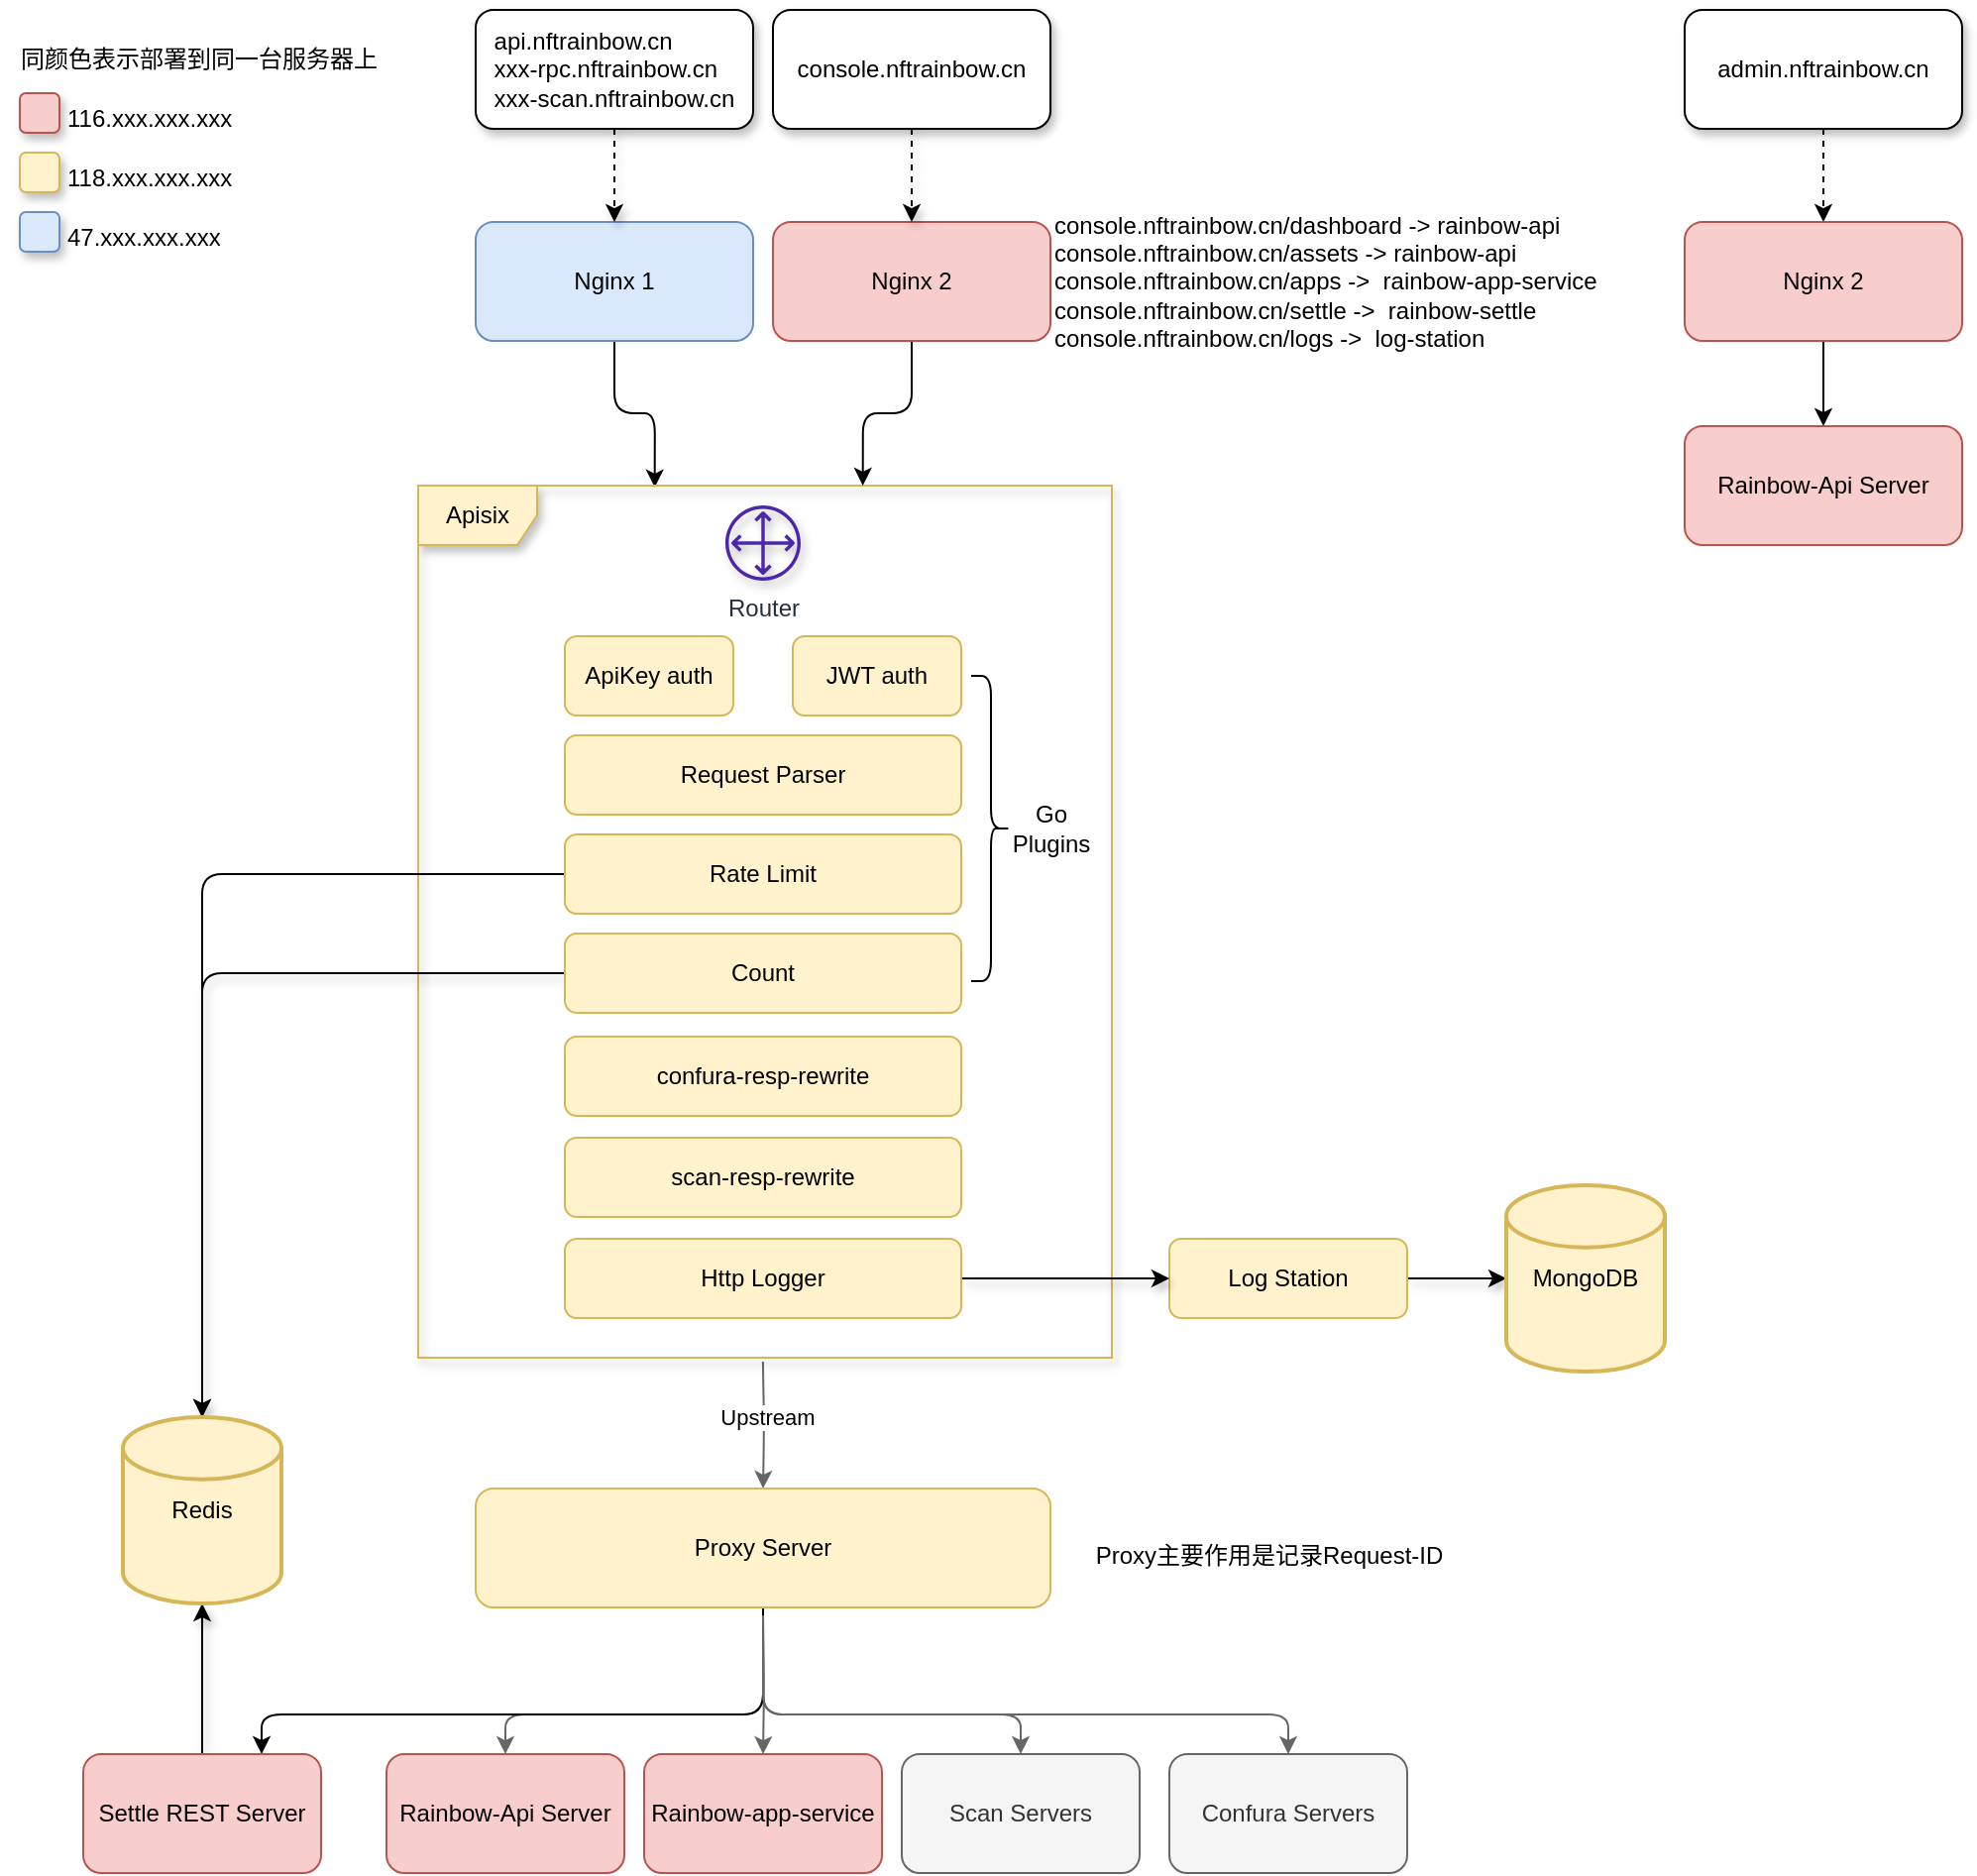 <mxfile version="20.3.0" type="device"><diagram name="Page-1" id="55a83fd1-7818-8e21-69c5-c3457e3827bb"><mxGraphModel dx="2398" dy="852" grid="1" gridSize="10" guides="1" tooltips="1" connect="1" arrows="1" fold="1" page="1" pageScale="1" pageWidth="1100" pageHeight="850" background="none" math="0" shadow="0"><root><mxCell id="0"/><mxCell id="1" parent="0"/><mxCell id="nuQPGtfvNPM84FMV8WF5-1" value="Rainbow-Api Server" style="rounded=1;whiteSpace=wrap;html=1;fillColor=#f8cecc;strokeColor=#b85450;" parent="1" vertex="1"><mxGeometry x="-895" y="880" width="120" height="60" as="geometry"/></mxCell><mxCell id="nuQPGtfvNPM84FMV8WF5-2" value="Scan Servers" style="rounded=1;whiteSpace=wrap;html=1;fillColor=#f5f5f5;strokeColor=#666666;fontColor=#333333;" parent="1" vertex="1"><mxGeometry x="-635" y="880" width="120" height="60" as="geometry"/></mxCell><mxCell id="nuQPGtfvNPM84FMV8WF5-3" value="Rainbow-app-service" style="rounded=1;whiteSpace=wrap;html=1;fillColor=#f8cecc;strokeColor=#b85450;" parent="1" vertex="1"><mxGeometry x="-765" y="880" width="120" height="60" as="geometry"/></mxCell><mxCell id="jU08gFf4cz-peAf1v_U0-10" value="" style="edgeStyle=orthogonalEdgeStyle;rounded=1;orthogonalLoop=1;jettySize=auto;html=1;fillColor=#f5f5f5;strokeColor=#666666;" parent="1" target="nuQPGtfvNPM84FMV8WF5-3" edge="1"><mxGeometry relative="1" as="geometry"><mxPoint x="-705" y="810" as="sourcePoint"/></mxGeometry></mxCell><mxCell id="jU08gFf4cz-peAf1v_U0-15" value="" style="edgeStyle=orthogonalEdgeStyle;rounded=1;orthogonalLoop=1;jettySize=auto;html=1;fillColor=#f5f5f5;strokeColor=#666666;exitX=0.497;exitY=1.005;exitDx=0;exitDy=0;exitPerimeter=0;" parent="1" target="jU08gFf4cz-peAf1v_U0-14" edge="1"><mxGeometry relative="1" as="geometry"><mxPoint x="-705.05" y="682.05" as="sourcePoint"/></mxGeometry></mxCell><mxCell id="jU08gFf4cz-peAf1v_U0-23" value="Upstream" style="edgeLabel;html=1;align=center;verticalAlign=middle;resizable=0;points=[];rounded=1;" parent="jU08gFf4cz-peAf1v_U0-15" vertex="1" connectable="0"><mxGeometry x="-0.137" y="1" relative="1" as="geometry"><mxPoint as="offset"/></mxGeometry></mxCell><mxCell id="KMPDJ-nMh-dk-6r-BHHl-4" value="" style="edgeStyle=orthogonalEdgeStyle;rounded=1;orthogonalLoop=1;jettySize=auto;html=1;entryX=0.341;entryY=0.002;entryDx=0;entryDy=0;entryPerimeter=0;" parent="1" source="jU08gFf4cz-peAf1v_U0-3" target="jU08gFf4cz-peAf1v_U0-18" edge="1"><mxGeometry relative="1" as="geometry"/></mxCell><mxCell id="jU08gFf4cz-peAf1v_U0-3" value="Nginx 1" style="rounded=1;whiteSpace=wrap;html=1;fillColor=#dae8fc;strokeColor=#6c8ebf;" parent="1" vertex="1"><mxGeometry x="-850" y="107" width="140" height="60" as="geometry"/></mxCell><mxCell id="jU08gFf4cz-peAf1v_U0-11" value="" style="edgeStyle=orthogonalEdgeStyle;rounded=1;orthogonalLoop=1;jettySize=auto;html=1;entryX=0.5;entryY=0;entryDx=0;entryDy=0;exitX=0.5;exitY=1;exitDx=0;exitDy=0;fillColor=#f5f5f5;strokeColor=#666666;" parent="1" target="nuQPGtfvNPM84FMV8WF5-1" edge="1"><mxGeometry relative="1" as="geometry"><mxPoint x="-705" y="810" as="sourcePoint"/><mxPoint x="-695" y="930" as="targetPoint"/><Array as="points"><mxPoint x="-705" y="860"/><mxPoint x="-835" y="860"/></Array></mxGeometry></mxCell><mxCell id="jU08gFf4cz-peAf1v_U0-12" value="" style="edgeStyle=orthogonalEdgeStyle;rounded=1;orthogonalLoop=1;jettySize=auto;html=1;entryX=0.5;entryY=0;entryDx=0;entryDy=0;exitX=0.5;exitY=1;exitDx=0;exitDy=0;fillColor=#f5f5f5;strokeColor=#666666;" parent="1" target="nuQPGtfvNPM84FMV8WF5-2" edge="1"><mxGeometry relative="1" as="geometry"><mxPoint x="-705" y="810" as="sourcePoint"/><mxPoint x="-825" y="930" as="targetPoint"/><Array as="points"><mxPoint x="-705" y="860"/><mxPoint x="-575" y="860"/></Array></mxGeometry></mxCell><mxCell id="jU08gFf4cz-peAf1v_U0-48" value="" style="edgeStyle=orthogonalEdgeStyle;rounded=1;orthogonalLoop=1;jettySize=auto;html=1;shadow=0;entryX=0.75;entryY=0;entryDx=0;entryDy=0;exitX=0.5;exitY=1;exitDx=0;exitDy=0;" parent="1" source="jU08gFf4cz-peAf1v_U0-14" target="jU08gFf4cz-peAf1v_U0-33" edge="1"><mxGeometry relative="1" as="geometry"><mxPoint x="-712" y="810" as="sourcePoint"/><mxPoint x="-712" y="920" as="targetPoint"/><Array as="points"><mxPoint x="-705" y="860"/><mxPoint x="-958" y="860"/></Array></mxGeometry></mxCell><mxCell id="jU08gFf4cz-peAf1v_U0-14" value="Proxy Server" style="rounded=1;whiteSpace=wrap;html=1;fillColor=#fff2cc;strokeColor=#d6b656;" parent="1" vertex="1"><mxGeometry x="-850" y="746" width="290" height="60" as="geometry"/></mxCell><mxCell id="jU08gFf4cz-peAf1v_U0-18" value="Apisix" style="shape=umlFrame;whiteSpace=wrap;html=1;shadow=1;fillColor=#fff2cc;strokeColor=#d6b656;rounded=1;" parent="1" vertex="1"><mxGeometry x="-879" y="240" width="350" height="440" as="geometry"/></mxCell><mxCell id="jU08gFf4cz-peAf1v_U0-19" value="JWT auth" style="rounded=1;whiteSpace=wrap;html=1;fillColor=#fff2cc;strokeColor=#d6b656;" parent="1" vertex="1"><mxGeometry x="-690" y="316" width="85" height="40" as="geometry"/></mxCell><mxCell id="jU08gFf4cz-peAf1v_U0-20" value="Request Parser" style="rounded=1;whiteSpace=wrap;html=1;fillColor=#fff2cc;strokeColor=#d6b656;" parent="1" vertex="1"><mxGeometry x="-805" y="366" width="200" height="40" as="geometry"/></mxCell><mxCell id="axTv0sztB5rWtoRbwINC-2" value="" style="edgeStyle=orthogonalEdgeStyle;rounded=1;orthogonalLoop=1;jettySize=auto;html=1;entryX=0.5;entryY=0;entryDx=0;entryDy=0;entryPerimeter=0;" edge="1" parent="1" source="jU08gFf4cz-peAf1v_U0-21" target="6YAeZq_ROFKsr1oCR9UH-2"><mxGeometry relative="1" as="geometry"><mxPoint x="-885" y="436" as="targetPoint"/></mxGeometry></mxCell><mxCell id="jU08gFf4cz-peAf1v_U0-21" value="Rate Limit" style="rounded=1;whiteSpace=wrap;html=1;fillColor=#fff2cc;strokeColor=#d6b656;" parent="1" vertex="1"><mxGeometry x="-805" y="416" width="200" height="40" as="geometry"/></mxCell><mxCell id="jU08gFf4cz-peAf1v_U0-45" value="" style="edgeStyle=orthogonalEdgeStyle;rounded=1;orthogonalLoop=1;jettySize=auto;html=1;shadow=1;" parent="1" source="jU08gFf4cz-peAf1v_U0-22" target="6YAeZq_ROFKsr1oCR9UH-2" edge="1"><mxGeometry relative="1" as="geometry"><mxPoint x="-988" y="610" as="targetPoint"/></mxGeometry></mxCell><mxCell id="jU08gFf4cz-peAf1v_U0-22" value="Count" style="rounded=1;whiteSpace=wrap;html=1;fillColor=#fff2cc;strokeColor=#d6b656;" parent="1" vertex="1"><mxGeometry x="-805" y="466" width="200" height="40" as="geometry"/></mxCell><mxCell id="jU08gFf4cz-peAf1v_U0-26" value="" style="edgeStyle=orthogonalEdgeStyle;rounded=1;orthogonalLoop=1;jettySize=auto;html=1;shadow=1;dashed=1;" parent="1" source="jU08gFf4cz-peAf1v_U0-25" target="jU08gFf4cz-peAf1v_U0-3" edge="1"><mxGeometry relative="1" as="geometry"/></mxCell><mxCell id="jU08gFf4cz-peAf1v_U0-25" value="&lt;div style=&quot;text-align: left;&quot;&gt;&lt;span style=&quot;background-color: initial;&quot;&gt;api.nftrainbow.cn&lt;/span&gt;&lt;/div&gt;&lt;span style=&quot;background-color: initial;&quot;&gt;&lt;div style=&quot;text-align: left;&quot;&gt;&lt;span style=&quot;background-color: initial;&quot;&gt;xxx-rpc.nftrainbow.cn&lt;/span&gt;&lt;/div&gt;&lt;/span&gt;&lt;span style=&quot;background-color: initial;&quot;&gt;&lt;div style=&quot;text-align: left;&quot;&gt;&lt;span style=&quot;background-color: initial;&quot;&gt;xxx-scan.nftrainbow.cn&lt;/span&gt;&lt;/div&gt;&lt;/span&gt;" style="whiteSpace=wrap;html=1;shadow=1;align=center;rounded=1;" parent="1" vertex="1"><mxGeometry x="-850" width="140" height="60" as="geometry"/></mxCell><mxCell id="KMPDJ-nMh-dk-6r-BHHl-5" value="" style="edgeStyle=orthogonalEdgeStyle;rounded=1;orthogonalLoop=1;jettySize=auto;html=1;entryX=0.641;entryY=0;entryDx=0;entryDy=0;entryPerimeter=0;" parent="1" source="jU08gFf4cz-peAf1v_U0-27" target="jU08gFf4cz-peAf1v_U0-18" edge="1"><mxGeometry relative="1" as="geometry"/></mxCell><mxCell id="jU08gFf4cz-peAf1v_U0-27" value="Nginx 2" style="rounded=1;whiteSpace=wrap;html=1;fillColor=#f8cecc;strokeColor=#b85450;" parent="1" vertex="1"><mxGeometry x="-700" y="107" width="140" height="60" as="geometry"/></mxCell><mxCell id="jU08gFf4cz-peAf1v_U0-28" value="" style="edgeStyle=orthogonalEdgeStyle;rounded=1;orthogonalLoop=1;jettySize=auto;html=1;shadow=1;dashed=1;" parent="1" source="jU08gFf4cz-peAf1v_U0-29" target="jU08gFf4cz-peAf1v_U0-27" edge="1"><mxGeometry relative="1" as="geometry"/></mxCell><mxCell id="jU08gFf4cz-peAf1v_U0-29" value="&lt;div style=&quot;text-align: left;&quot;&gt;console.nftrainbow.cn&lt;br&gt;&lt;/div&gt;" style="whiteSpace=wrap;html=1;shadow=1;align=center;rounded=1;" parent="1" vertex="1"><mxGeometry x="-700" width="140" height="60" as="geometry"/></mxCell><mxCell id="jU08gFf4cz-peAf1v_U0-47" value="" style="edgeStyle=orthogonalEdgeStyle;rounded=1;orthogonalLoop=1;jettySize=auto;html=1;shadow=1;entryX=0.5;entryY=1;entryDx=0;entryDy=0;entryPerimeter=0;" parent="1" source="jU08gFf4cz-peAf1v_U0-33" target="6YAeZq_ROFKsr1oCR9UH-2" edge="1"><mxGeometry relative="1" as="geometry"><mxPoint x="-988" y="819" as="targetPoint"/></mxGeometry></mxCell><mxCell id="jU08gFf4cz-peAf1v_U0-33" value="Settle REST Server" style="rounded=1;whiteSpace=wrap;html=1;fillColor=#f8cecc;strokeColor=#b85450;" parent="1" vertex="1"><mxGeometry x="-1048" y="880" width="120" height="60" as="geometry"/></mxCell><mxCell id="jU08gFf4cz-peAf1v_U0-44" value="" style="edgeStyle=orthogonalEdgeStyle;rounded=1;orthogonalLoop=1;jettySize=auto;html=1;shadow=1;" parent="1" source="jU08gFf4cz-peAf1v_U0-34" edge="1"><mxGeometry relative="1" as="geometry"><mxPoint x="-330" y="640" as="targetPoint"/></mxGeometry></mxCell><mxCell id="jU08gFf4cz-peAf1v_U0-34" value="Log Station" style="rounded=1;whiteSpace=wrap;html=1;fillColor=#fff2cc;strokeColor=#d6b656;" parent="1" vertex="1"><mxGeometry x="-500" y="620" width="120" height="40" as="geometry"/></mxCell><mxCell id="jU08gFf4cz-peAf1v_U0-36" value="" style="edgeStyle=orthogonalEdgeStyle;rounded=1;orthogonalLoop=1;jettySize=auto;html=1;shadow=1;" parent="1" source="jU08gFf4cz-peAf1v_U0-35" target="jU08gFf4cz-peAf1v_U0-34" edge="1"><mxGeometry relative="1" as="geometry"/></mxCell><mxCell id="jU08gFf4cz-peAf1v_U0-35" value="Http Logger" style="rounded=1;whiteSpace=wrap;html=1;fillColor=#fff2cc;strokeColor=#d6b656;" parent="1" vertex="1"><mxGeometry x="-805" y="620" width="200" height="40" as="geometry"/></mxCell><mxCell id="jU08gFf4cz-peAf1v_U0-49" value="console.nftrainbow.cn/dashboard -&amp;gt; rainbow-api&lt;br&gt;console.nftrainbow.cn/assets -&amp;gt; rainbow-api&lt;br&gt;console.nftrainbow.cn/apps -&amp;gt;&amp;nbsp; rainbow-app-service&lt;br&gt;console.nftrainbow.cn/settle -&amp;gt;&amp;nbsp; rainbow-settle&lt;br&gt;console.nftrainbow.cn/logs -&amp;gt;&amp;nbsp; log-station&lt;br&gt;" style="text;html=1;align=left;verticalAlign=middle;resizable=0;points=[];autosize=1;strokeColor=none;fillColor=none;rounded=1;" parent="1" vertex="1"><mxGeometry x="-560" y="92" width="300" height="90" as="geometry"/></mxCell><mxCell id="jU08gFf4cz-peAf1v_U0-50" value="Confura Servers" style="rounded=1;whiteSpace=wrap;html=1;fillColor=#f5f5f5;strokeColor=#666666;fontColor=#333333;" parent="1" vertex="1"><mxGeometry x="-500" y="880" width="120" height="60" as="geometry"/></mxCell><mxCell id="jU08gFf4cz-peAf1v_U0-51" value="" style="edgeStyle=orthogonalEdgeStyle;rounded=1;orthogonalLoop=1;jettySize=auto;html=1;entryX=0.5;entryY=0;entryDx=0;entryDy=0;exitX=0.5;exitY=1;exitDx=0;exitDy=0;fillColor=#f5f5f5;strokeColor=#666666;" parent="1" target="jU08gFf4cz-peAf1v_U0-50" edge="1"><mxGeometry relative="1" as="geometry"><mxPoint x="-705" y="810" as="sourcePoint"/><mxPoint x="-575" y="920" as="targetPoint"/><Array as="points"><mxPoint x="-705" y="860"/><mxPoint x="-440" y="860"/></Array></mxGeometry></mxCell><mxCell id="jU08gFf4cz-peAf1v_U0-52" value="ApiKey auth" style="rounded=1;whiteSpace=wrap;html=1;fillColor=#fff2cc;strokeColor=#d6b656;" parent="1" vertex="1"><mxGeometry x="-805" y="316" width="85" height="40" as="geometry"/></mxCell><mxCell id="jU08gFf4cz-peAf1v_U0-53" value="Router" style="outlineConnect=0;fontColor=#232F3E;gradientColor=none;fillColor=#4D27AA;strokeColor=none;dashed=0;verticalLabelPosition=bottom;verticalAlign=top;align=center;html=1;fontSize=12;fontStyle=0;aspect=fixed;pointerEvents=1;shape=mxgraph.aws4.customer_gateway;shadow=1;rounded=1;" parent="1" vertex="1"><mxGeometry x="-724" y="250" width="38" height="38" as="geometry"/></mxCell><mxCell id="jU08gFf4cz-peAf1v_U0-54" value="Proxy主要作用是记录Request-ID" style="text;html=1;align=center;verticalAlign=middle;resizable=0;points=[];autosize=1;strokeColor=none;fillColor=none;rounded=1;" parent="1" vertex="1"><mxGeometry x="-550" y="765" width="200" height="30" as="geometry"/></mxCell><mxCell id="jU08gFf4cz-peAf1v_U0-58" value="" style="edgeStyle=orthogonalEdgeStyle;rounded=1;orthogonalLoop=1;jettySize=auto;html=1;shadow=0;dashed=1;" parent="1" edge="1"><mxGeometry relative="1" as="geometry"><mxPoint x="-170" y="60" as="sourcePoint"/><mxPoint x="-170" y="107" as="targetPoint"/></mxGeometry></mxCell><mxCell id="jU08gFf4cz-peAf1v_U0-55" value="&lt;div style=&quot;text-align: left;&quot;&gt;admin&lt;span style=&quot;background-color: initial;&quot;&gt;.nftrainbow.cn&lt;/span&gt;&lt;/div&gt;" style="whiteSpace=wrap;html=1;shadow=1;align=center;rounded=1;" parent="1" vertex="1"><mxGeometry x="-240" width="140" height="60" as="geometry"/></mxCell><mxCell id="jU08gFf4cz-peAf1v_U0-59" value="" style="edgeStyle=orthogonalEdgeStyle;rounded=1;orthogonalLoop=1;jettySize=auto;html=1;shadow=0;" parent="1" edge="1"><mxGeometry relative="1" as="geometry"><mxPoint x="-170" y="167" as="sourcePoint"/><mxPoint x="-170" y="210" as="targetPoint"/></mxGeometry></mxCell><mxCell id="jU08gFf4cz-peAf1v_U0-56" value="Nginx 2" style="rounded=1;whiteSpace=wrap;html=1;fillColor=#f8cecc;strokeColor=#b85450;" parent="1" vertex="1"><mxGeometry x="-240" y="107" width="140" height="60" as="geometry"/></mxCell><mxCell id="jU08gFf4cz-peAf1v_U0-57" value="Rainbow-Api Server" style="rounded=1;whiteSpace=wrap;html=1;fillColor=#f8cecc;strokeColor=#b85450;" parent="1" vertex="1"><mxGeometry x="-240" y="210" width="140" height="60" as="geometry"/></mxCell><mxCell id="jU08gFf4cz-peAf1v_U0-72" value="" style="rounded=1;whiteSpace=wrap;html=1;shadow=1;fillColor=#f8cecc;strokeColor=#b85450;" parent="1" vertex="1"><mxGeometry x="-1080" y="42" width="20" height="20" as="geometry"/></mxCell><mxCell id="jU08gFf4cz-peAf1v_U0-73" value="116.xxx.xxx.xxx" style="text;html=1;align=left;verticalAlign=middle;resizable=0;points=[];autosize=1;strokeColor=none;fillColor=none;rounded=1;" parent="1" vertex="1"><mxGeometry x="-1058" y="40" width="110" height="30" as="geometry"/></mxCell><mxCell id="jU08gFf4cz-peAf1v_U0-74" value="" style="rounded=1;whiteSpace=wrap;html=1;shadow=1;fillColor=#fff2cc;strokeColor=#d6b656;" parent="1" vertex="1"><mxGeometry x="-1080" y="72" width="20" height="20" as="geometry"/></mxCell><mxCell id="jU08gFf4cz-peAf1v_U0-75" value="118.xxx.xxx.xxx" style="text;html=1;align=left;verticalAlign=middle;resizable=0;points=[];autosize=1;strokeColor=none;fillColor=none;rounded=1;" parent="1" vertex="1"><mxGeometry x="-1058" y="70" width="110" height="30" as="geometry"/></mxCell><mxCell id="jU08gFf4cz-peAf1v_U0-76" value="" style="rounded=1;whiteSpace=wrap;html=1;shadow=1;fillColor=#dae8fc;strokeColor=#6c8ebf;" parent="1" vertex="1"><mxGeometry x="-1080" y="102" width="20" height="20" as="geometry"/></mxCell><mxCell id="jU08gFf4cz-peAf1v_U0-77" value="47.xxx.xxx.xxx" style="text;html=1;align=left;verticalAlign=middle;resizable=0;points=[];autosize=1;strokeColor=none;fillColor=none;rounded=1;" parent="1" vertex="1"><mxGeometry x="-1058" y="100" width="100" height="30" as="geometry"/></mxCell><mxCell id="KMPDJ-nMh-dk-6r-BHHl-1" value="同颜色表示部署到同一台服务器上" style="text;html=1;align=center;verticalAlign=middle;resizable=0;points=[];autosize=1;strokeColor=none;fillColor=none;rounded=1;" parent="1" vertex="1"><mxGeometry x="-1090" y="10" width="200" height="30" as="geometry"/></mxCell><mxCell id="KMPDJ-nMh-dk-6r-BHHl-2" value="" style="shape=curlyBracket;whiteSpace=wrap;html=1;rounded=1;flipH=1;" parent="1" vertex="1"><mxGeometry x="-600" y="336" width="20" height="154" as="geometry"/></mxCell><mxCell id="KMPDJ-nMh-dk-6r-BHHl-3" value="Go &lt;br&gt;Plugins" style="text;html=1;align=center;verticalAlign=middle;resizable=0;points=[];autosize=1;strokeColor=none;fillColor=none;rounded=1;" parent="1" vertex="1"><mxGeometry x="-590" y="393" width="60" height="40" as="geometry"/></mxCell><mxCell id="6YAeZq_ROFKsr1oCR9UH-1" value="MongoDB" style="strokeWidth=2;html=1;shape=mxgraph.flowchart.database;whiteSpace=wrap;fillColor=#fff2cc;strokeColor=#d6b656;" parent="1" vertex="1"><mxGeometry x="-330" y="593" width="80" height="94" as="geometry"/></mxCell><mxCell id="6YAeZq_ROFKsr1oCR9UH-2" value="Redis" style="strokeWidth=2;html=1;shape=mxgraph.flowchart.database;whiteSpace=wrap;fillColor=#fff2cc;strokeColor=#d6b656;" parent="1" vertex="1"><mxGeometry x="-1028" y="710" width="80" height="94" as="geometry"/></mxCell><mxCell id="axTv0sztB5rWtoRbwINC-4" value="confura-resp-rewrite" style="rounded=1;whiteSpace=wrap;html=1;fillColor=#fff2cc;strokeColor=#d6b656;" vertex="1" parent="1"><mxGeometry x="-805" y="518" width="200" height="40" as="geometry"/></mxCell><mxCell id="axTv0sztB5rWtoRbwINC-5" value="scan-resp-rewrite" style="rounded=1;whiteSpace=wrap;html=1;fillColor=#fff2cc;strokeColor=#d6b656;" vertex="1" parent="1"><mxGeometry x="-805" y="569" width="200" height="40" as="geometry"/></mxCell></root></mxGraphModel></diagram></mxfile>